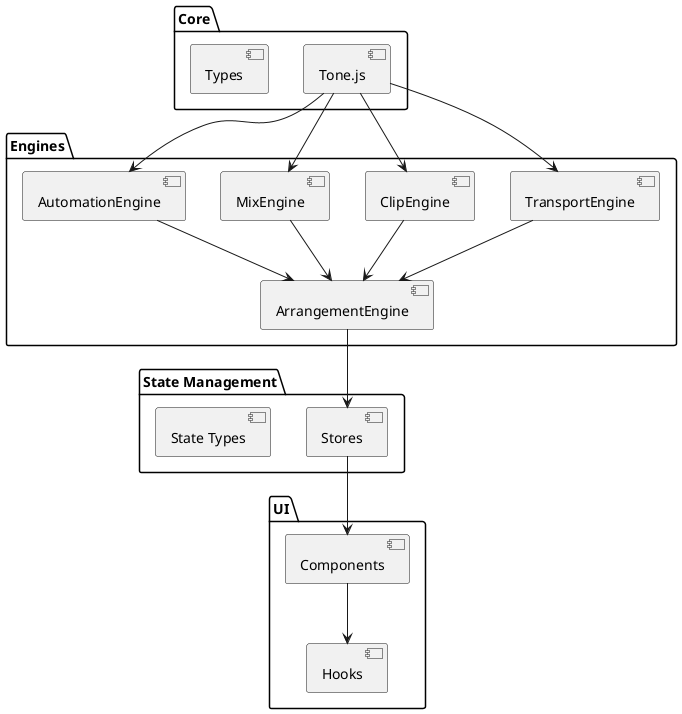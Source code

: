 @startuml High Level Architecture

package "Core" {
  [Tone.js] as ToneJS
  [Types]
}

package "Engines" {
  [TransportEngine]
  [ClipEngine]
  [MixEngine]
  [AutomationEngine]
  [ArrangementEngine]
}

package "State Management" {
  [Stores]
  [State Types]
}

package "UI" {
  [Components]
  [Hooks]
}

ToneJS --> TransportEngine
ToneJS --> ClipEngine
ToneJS --> MixEngine
ToneJS --> AutomationEngine

TransportEngine --> ArrangementEngine
ClipEngine --> ArrangementEngine
MixEngine --> ArrangementEngine
AutomationEngine --> ArrangementEngine

ArrangementEngine --> Stores
Stores --> Components
Components --> Hooks

@enduml
